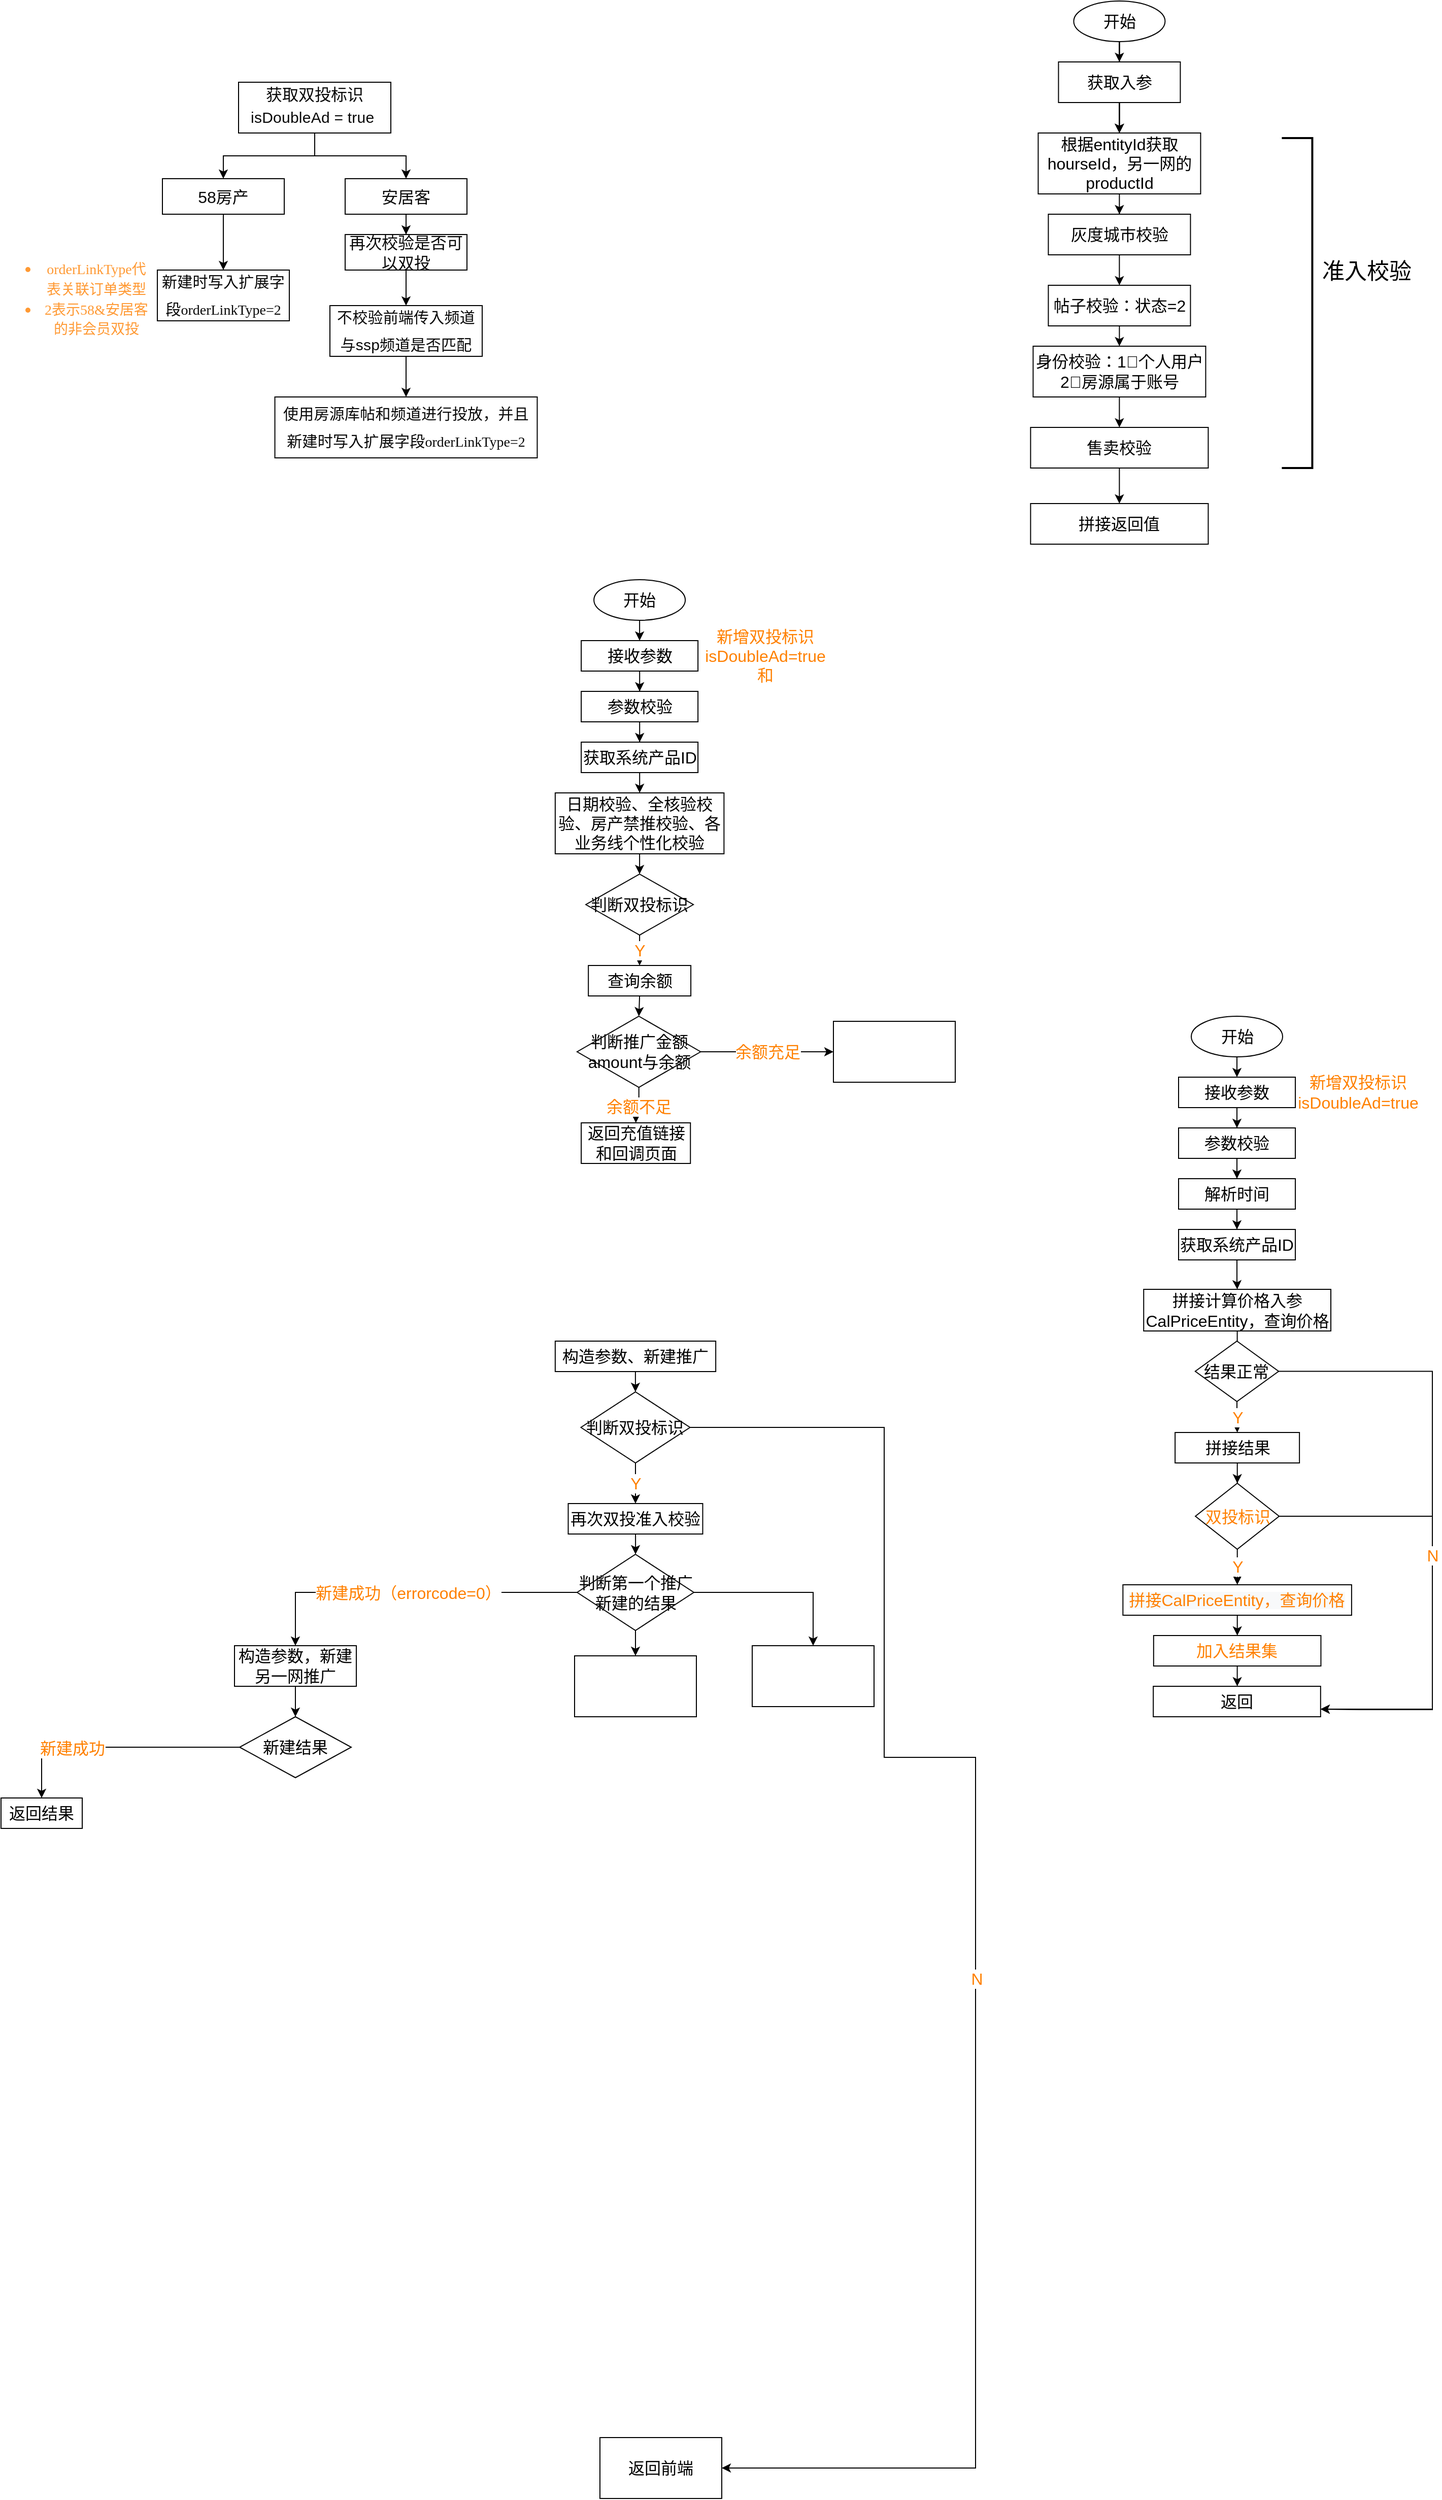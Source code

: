<mxfile version="13.11.0" type="github">
  <diagram id="C5RBs43oDa-KdzZeNtuy" name="Page-1">
    <mxGraphModel dx="1426" dy="1963" grid="1" gridSize="10" guides="1" tooltips="1" connect="1" arrows="1" fold="1" page="1" pageScale="1" pageWidth="827" pageHeight="1169" math="0" shadow="0">
      <root>
        <mxCell id="WIyWlLk6GJQsqaUBKTNV-0" />
        <mxCell id="WIyWlLk6GJQsqaUBKTNV-1" parent="WIyWlLk6GJQsqaUBKTNV-0" />
        <mxCell id="F3GTpwNgJHVxENjnozcX-8" value="" style="edgeStyle=orthogonalEdgeStyle;rounded=0;orthogonalLoop=1;jettySize=auto;html=1;fontSize=16;" edge="1" parent="WIyWlLk6GJQsqaUBKTNV-1" source="F3GTpwNgJHVxENjnozcX-9" target="F3GTpwNgJHVxENjnozcX-11">
          <mxGeometry relative="1" as="geometry" />
        </mxCell>
        <mxCell id="F3GTpwNgJHVxENjnozcX-16" value="" style="edgeStyle=orthogonalEdgeStyle;rounded=0;orthogonalLoop=1;jettySize=auto;html=1;" edge="1" parent="WIyWlLk6GJQsqaUBKTNV-1" source="F3GTpwNgJHVxENjnozcX-9" target="F3GTpwNgJHVxENjnozcX-13">
          <mxGeometry relative="1" as="geometry" />
        </mxCell>
        <mxCell id="F3GTpwNgJHVxENjnozcX-56" value="" style="edgeStyle=orthogonalEdgeStyle;rounded=0;orthogonalLoop=1;jettySize=auto;html=1;fontSize=16;fontColor=#FF9933;" edge="1" parent="WIyWlLk6GJQsqaUBKTNV-1" source="F3GTpwNgJHVxENjnozcX-9" target="F3GTpwNgJHVxENjnozcX-13">
          <mxGeometry relative="1" as="geometry" />
        </mxCell>
        <mxCell id="F3GTpwNgJHVxENjnozcX-9" value="开始" style="ellipse;whiteSpace=wrap;html=1;fontSize=16;" vertex="1" parent="WIyWlLk6GJQsqaUBKTNV-1">
          <mxGeometry x="1206.72" y="-140" width="90" height="40" as="geometry" />
        </mxCell>
        <mxCell id="F3GTpwNgJHVxENjnozcX-10" value="" style="edgeStyle=orthogonalEdgeStyle;rounded=0;orthogonalLoop=1;jettySize=auto;html=1;fontSize=16;" edge="1" parent="WIyWlLk6GJQsqaUBKTNV-1" source="F3GTpwNgJHVxENjnozcX-11" target="F3GTpwNgJHVxENjnozcX-13">
          <mxGeometry relative="1" as="geometry" />
        </mxCell>
        <mxCell id="F3GTpwNgJHVxENjnozcX-11" value="获取入参" style="whiteSpace=wrap;html=1;fontSize=16;" vertex="1" parent="WIyWlLk6GJQsqaUBKTNV-1">
          <mxGeometry x="1191.72" y="-80" width="120" height="40" as="geometry" />
        </mxCell>
        <mxCell id="F3GTpwNgJHVxENjnozcX-58" value="" style="edgeStyle=orthogonalEdgeStyle;rounded=0;orthogonalLoop=1;jettySize=auto;html=1;fontSize=16;fontColor=#FF9933;" edge="1" parent="WIyWlLk6GJQsqaUBKTNV-1" source="F3GTpwNgJHVxENjnozcX-13" target="F3GTpwNgJHVxENjnozcX-57">
          <mxGeometry relative="1" as="geometry" />
        </mxCell>
        <mxCell id="F3GTpwNgJHVxENjnozcX-13" value="根据entityId获取hourseId，另一网的productId" style="whiteSpace=wrap;html=1;fontSize=16;" vertex="1" parent="WIyWlLk6GJQsqaUBKTNV-1">
          <mxGeometry x="1171.72" y="-10" width="160" height="60" as="geometry" />
        </mxCell>
        <mxCell id="F3GTpwNgJHVxENjnozcX-19" style="edgeStyle=orthogonalEdgeStyle;rounded=0;orthogonalLoop=1;jettySize=auto;html=1;exitX=0.5;exitY=1;exitDx=0;exitDy=0;entryX=0.5;entryY=0;entryDx=0;entryDy=0;fontSize=15;" edge="1" parent="WIyWlLk6GJQsqaUBKTNV-1" source="F3GTpwNgJHVxENjnozcX-14" target="F3GTpwNgJHVxENjnozcX-15">
          <mxGeometry relative="1" as="geometry" />
        </mxCell>
        <mxCell id="F3GTpwNgJHVxENjnozcX-14" value="帖子校验：状态=2" style="whiteSpace=wrap;html=1;fontSize=16;" vertex="1" parent="WIyWlLk6GJQsqaUBKTNV-1">
          <mxGeometry x="1181.72" y="140" width="140" height="40" as="geometry" />
        </mxCell>
        <mxCell id="F3GTpwNgJHVxENjnozcX-21" value="" style="edgeStyle=orthogonalEdgeStyle;rounded=0;orthogonalLoop=1;jettySize=auto;html=1;fontSize=15;" edge="1" parent="WIyWlLk6GJQsqaUBKTNV-1" source="F3GTpwNgJHVxENjnozcX-15" target="F3GTpwNgJHVxENjnozcX-20">
          <mxGeometry relative="1" as="geometry" />
        </mxCell>
        <mxCell id="F3GTpwNgJHVxENjnozcX-15" value="身份校验：1⃣️个人用户2⃣️房源属于账号" style="whiteSpace=wrap;html=1;fontSize=16;" vertex="1" parent="WIyWlLk6GJQsqaUBKTNV-1">
          <mxGeometry x="1166.72" y="200" width="170" height="50" as="geometry" />
        </mxCell>
        <mxCell id="F3GTpwNgJHVxENjnozcX-23" value="" style="edgeStyle=orthogonalEdgeStyle;rounded=0;orthogonalLoop=1;jettySize=auto;html=1;fontSize=15;" edge="1" parent="WIyWlLk6GJQsqaUBKTNV-1" source="F3GTpwNgJHVxENjnozcX-20" target="F3GTpwNgJHVxENjnozcX-22">
          <mxGeometry relative="1" as="geometry" />
        </mxCell>
        <mxCell id="F3GTpwNgJHVxENjnozcX-20" value="售卖校验" style="whiteSpace=wrap;html=1;fontSize=16;" vertex="1" parent="WIyWlLk6GJQsqaUBKTNV-1">
          <mxGeometry x="1164.22" y="280" width="175" height="40" as="geometry" />
        </mxCell>
        <mxCell id="F3GTpwNgJHVxENjnozcX-22" value="拼接返回值" style="whiteSpace=wrap;html=1;fontSize=16;" vertex="1" parent="WIyWlLk6GJQsqaUBKTNV-1">
          <mxGeometry x="1164.22" y="355" width="175" height="40" as="geometry" />
        </mxCell>
        <mxCell id="F3GTpwNgJHVxENjnozcX-24" value="" style="strokeWidth=2;html=1;shape=mxgraph.flowchart.annotation_1;align=left;pointerEvents=1;fontSize=15;rotation=-180;" vertex="1" parent="WIyWlLk6GJQsqaUBKTNV-1">
          <mxGeometry x="1411.72" y="-5" width="30" height="325" as="geometry" />
        </mxCell>
        <mxCell id="F3GTpwNgJHVxENjnozcX-25" value="准入校验&lt;br style=&quot;font-size: 22px;&quot;&gt;&lt;font style=&quot;font-size: 22px;&quot;&gt;&lt;br style=&quot;font-size: 22px;&quot;&gt;&lt;/font&gt;" style="text;html=1;strokeColor=none;fillColor=none;align=center;verticalAlign=middle;whiteSpace=wrap;rounded=0;fontSize=22;" vertex="1" parent="WIyWlLk6GJQsqaUBKTNV-1">
          <mxGeometry x="1448.72" y="125" width="93" height="30" as="geometry" />
        </mxCell>
        <mxCell id="F3GTpwNgJHVxENjnozcX-41" value="" style="edgeStyle=orthogonalEdgeStyle;rounded=0;orthogonalLoop=1;jettySize=auto;html=1;fontSize=16;fontColor=#080808;" edge="1" parent="WIyWlLk6GJQsqaUBKTNV-1" source="F3GTpwNgJHVxENjnozcX-28" target="F3GTpwNgJHVxENjnozcX-40">
          <mxGeometry relative="1" as="geometry" />
        </mxCell>
        <mxCell id="F3GTpwNgJHVxENjnozcX-43" style="edgeStyle=orthogonalEdgeStyle;rounded=0;orthogonalLoop=1;jettySize=auto;html=1;exitX=0.5;exitY=1;exitDx=0;exitDy=0;entryX=0.5;entryY=0;entryDx=0;entryDy=0;fontSize=16;fontColor=#080808;" edge="1" parent="WIyWlLk6GJQsqaUBKTNV-1" source="F3GTpwNgJHVxENjnozcX-28" target="F3GTpwNgJHVxENjnozcX-42">
          <mxGeometry relative="1" as="geometry" />
        </mxCell>
        <mxCell id="F3GTpwNgJHVxENjnozcX-28" value="获取双投标识&lt;span style=&quot;font-size: 15px; line-height: 1.74; letter-spacing: 0.008em; outline-style: none; overflow-wrap: break-word;&quot;&gt;isDoubleAd  = true&amp;nbsp;&lt;/span&gt;" style="whiteSpace=wrap;html=1;fontSize=16;fontColor=#080808;" vertex="1" parent="WIyWlLk6GJQsqaUBKTNV-1">
          <mxGeometry x="384" y="-60" width="150" height="50" as="geometry" />
        </mxCell>
        <mxCell id="F3GTpwNgJHVxENjnozcX-53" value="" style="edgeStyle=orthogonalEdgeStyle;rounded=0;orthogonalLoop=1;jettySize=auto;html=1;fontSize=16;fontColor=#080808;" edge="1" parent="WIyWlLk6GJQsqaUBKTNV-1" source="F3GTpwNgJHVxENjnozcX-40" target="F3GTpwNgJHVxENjnozcX-52">
          <mxGeometry relative="1" as="geometry" />
        </mxCell>
        <mxCell id="F3GTpwNgJHVxENjnozcX-40" value="58房产" style="whiteSpace=wrap;html=1;fontSize=16;fontColor=#080808;" vertex="1" parent="WIyWlLk6GJQsqaUBKTNV-1">
          <mxGeometry x="309" y="35" width="120" height="35" as="geometry" />
        </mxCell>
        <mxCell id="F3GTpwNgJHVxENjnozcX-45" value="" style="edgeStyle=orthogonalEdgeStyle;rounded=0;orthogonalLoop=1;jettySize=auto;html=1;fontSize=16;fontColor=#080808;" edge="1" parent="WIyWlLk6GJQsqaUBKTNV-1" source="F3GTpwNgJHVxENjnozcX-42" target="F3GTpwNgJHVxENjnozcX-44">
          <mxGeometry relative="1" as="geometry" />
        </mxCell>
        <mxCell id="F3GTpwNgJHVxENjnozcX-42" value="安居客" style="whiteSpace=wrap;html=1;fontSize=16;fontColor=#080808;" vertex="1" parent="WIyWlLk6GJQsqaUBKTNV-1">
          <mxGeometry x="489" y="35" width="120" height="35" as="geometry" />
        </mxCell>
        <mxCell id="F3GTpwNgJHVxENjnozcX-44" value="再次校验是否可以双投" style="whiteSpace=wrap;html=1;fontSize=16;fontColor=#080808;" vertex="1" parent="WIyWlLk6GJQsqaUBKTNV-1">
          <mxGeometry x="489" y="90" width="120" height="35" as="geometry" />
        </mxCell>
        <mxCell id="F3GTpwNgJHVxENjnozcX-49" value="" style="edgeStyle=orthogonalEdgeStyle;rounded=0;orthogonalLoop=1;jettySize=auto;html=1;fontSize=16;fontColor=#080808;exitX=0.5;exitY=1;exitDx=0;exitDy=0;" edge="1" parent="WIyWlLk6GJQsqaUBKTNV-1" source="F3GTpwNgJHVxENjnozcX-44" target="F3GTpwNgJHVxENjnozcX-48">
          <mxGeometry relative="1" as="geometry">
            <mxPoint x="549" y="190" as="sourcePoint" />
          </mxGeometry>
        </mxCell>
        <mxCell id="F3GTpwNgJHVxENjnozcX-51" value="" style="edgeStyle=orthogonalEdgeStyle;rounded=0;orthogonalLoop=1;jettySize=auto;html=1;fontSize=16;fontColor=#080808;" edge="1" parent="WIyWlLk6GJQsqaUBKTNV-1" source="F3GTpwNgJHVxENjnozcX-48" target="F3GTpwNgJHVxENjnozcX-50">
          <mxGeometry relative="1" as="geometry" />
        </mxCell>
        <mxCell id="F3GTpwNgJHVxENjnozcX-48" value="&lt;span style=&quot;font-size: 15px; line-height: 1.74; letter-spacing: 0.008em; outline-style: none; overflow-wrap: break-word;&quot;&gt;不校验前端传入频道与ssp频道是否匹配&lt;/span&gt;" style="whiteSpace=wrap;html=1;fontSize=16;fontColor=#080808;" vertex="1" parent="WIyWlLk6GJQsqaUBKTNV-1">
          <mxGeometry x="474" y="160" width="150" height="50" as="geometry" />
        </mxCell>
        <mxCell id="F3GTpwNgJHVxENjnozcX-50" value="&lt;span&gt;&lt;span style=&quot;font-size: 15px ; line-height: 1.74 ; letter-spacing: 0.008em ; outline-style: none ; overflow-wrap: break-word&quot;&gt;使用房源库帖和频道进行投放，并且新建时写入扩展字段&lt;/span&gt;&lt;/span&gt;&lt;span lang=&quot;EN-US&quot; style=&quot;font-size: 10.5pt ; font-family: &amp;#34;dengxian&amp;#34;&quot;&gt;orderLinkType=2&lt;/span&gt;&lt;span style=&quot;font-size: medium&quot;&gt;&lt;/span&gt;" style="whiteSpace=wrap;html=1;fontSize=16;fontColor=#080808;" vertex="1" parent="WIyWlLk6GJQsqaUBKTNV-1">
          <mxGeometry x="419.78" y="250" width="258.44" height="60" as="geometry" />
        </mxCell>
        <mxCell id="F3GTpwNgJHVxENjnozcX-52" value="&lt;span style=&quot;font-size: 15px ; line-height: 1.74 ; letter-spacing: 0.008em ; outline-style: none ; overflow-wrap: break-word&quot;&gt;新建时写入扩展字段&lt;/span&gt;&lt;span lang=&quot;EN-US&quot; style=&quot;font-size: 10.5pt ; font-family: &amp;#34;dengxian&amp;#34;&quot;&gt;orderLinkType=2&lt;/span&gt;" style="whiteSpace=wrap;html=1;fontSize=16;fontColor=#080808;" vertex="1" parent="WIyWlLk6GJQsqaUBKTNV-1">
          <mxGeometry x="304" y="125" width="130" height="50" as="geometry" />
        </mxCell>
        <mxCell id="F3GTpwNgJHVxENjnozcX-55" value="&lt;ul&gt;&lt;li&gt;&lt;span lang=&quot;EN-US&quot; style=&quot;font-size: 10.5pt ; font-family: &amp;#34;dengxian&amp;#34;&quot;&gt;orderLinkType代表关联订单类型&lt;/span&gt;&lt;/li&gt;&lt;li&gt;&lt;span lang=&quot;EN-US&quot; style=&quot;font-size: 10.5pt ; font-family: &amp;#34;dengxian&amp;#34;&quot;&gt;2表示&lt;/span&gt;&lt;span style=&quot;font-size: 10.5pt ; font-family: &amp;#34;dengxian&amp;#34;&quot;&gt;&lt;span lang=&quot;EN-US&quot;&gt;58&amp;amp;&lt;/span&gt;安居客的非会员双投&lt;/span&gt;&lt;/li&gt;&lt;/ul&gt;&lt;span style=&quot;font-size: medium&quot;&gt;&lt;/span&gt;" style="text;html=1;strokeColor=none;fillColor=none;align=center;verticalAlign=middle;whiteSpace=wrap;rounded=0;fontSize=16;fontColor=#FF9933;" vertex="1" parent="WIyWlLk6GJQsqaUBKTNV-1">
          <mxGeometry x="149.0" y="110" width="150" height="85" as="geometry" />
        </mxCell>
        <mxCell id="F3GTpwNgJHVxENjnozcX-60" value="" style="edgeStyle=orthogonalEdgeStyle;rounded=0;orthogonalLoop=1;jettySize=auto;html=1;fontSize=16;fontColor=#FF9933;entryX=0.5;entryY=0;entryDx=0;entryDy=0;" edge="1" parent="WIyWlLk6GJQsqaUBKTNV-1" source="F3GTpwNgJHVxENjnozcX-57" target="F3GTpwNgJHVxENjnozcX-14">
          <mxGeometry relative="1" as="geometry">
            <mxPoint x="1252.22" y="140" as="targetPoint" />
          </mxGeometry>
        </mxCell>
        <mxCell id="F3GTpwNgJHVxENjnozcX-57" value="灰度城市校验" style="whiteSpace=wrap;html=1;fontSize=16;" vertex="1" parent="WIyWlLk6GJQsqaUBKTNV-1">
          <mxGeometry x="1181.72" y="70" width="140" height="40" as="geometry" />
        </mxCell>
        <mxCell id="F3GTpwNgJHVxENjnozcX-71" value="" style="edgeStyle=orthogonalEdgeStyle;rounded=0;orthogonalLoop=1;jettySize=auto;html=1;fontSize=16;fontColor=#FF8000;" edge="1" parent="WIyWlLk6GJQsqaUBKTNV-1" source="F3GTpwNgJHVxENjnozcX-66" target="F3GTpwNgJHVxENjnozcX-70">
          <mxGeometry relative="1" as="geometry" />
        </mxCell>
        <mxCell id="F3GTpwNgJHVxENjnozcX-66" value="接收参数" style="rounded=0;whiteSpace=wrap;html=1;fontSize=16;fontColor=#000000;" vertex="1" parent="WIyWlLk6GJQsqaUBKTNV-1">
          <mxGeometry x="721.56" y="490" width="115" height="30" as="geometry" />
        </mxCell>
        <mxCell id="F3GTpwNgJHVxENjnozcX-69" style="edgeStyle=orthogonalEdgeStyle;rounded=0;orthogonalLoop=1;jettySize=auto;html=1;exitX=0.5;exitY=1;exitDx=0;exitDy=0;entryX=0.5;entryY=0;entryDx=0;entryDy=0;fontSize=16;fontColor=#000000;" edge="1" parent="WIyWlLk6GJQsqaUBKTNV-1" source="F3GTpwNgJHVxENjnozcX-67" target="F3GTpwNgJHVxENjnozcX-66">
          <mxGeometry relative="1" as="geometry" />
        </mxCell>
        <mxCell id="F3GTpwNgJHVxENjnozcX-67" value="开始" style="ellipse;whiteSpace=wrap;html=1;fontSize=16;fontColor=#000000;" vertex="1" parent="WIyWlLk6GJQsqaUBKTNV-1">
          <mxGeometry x="734.06" y="430" width="90" height="40" as="geometry" />
        </mxCell>
        <mxCell id="F3GTpwNgJHVxENjnozcX-68" value="新增双投标识isDoubleAd=true和" style="text;html=1;strokeColor=none;fillColor=none;align=center;verticalAlign=middle;whiteSpace=wrap;rounded=0;fontSize=16;fontColor=#FF8000;" vertex="1" parent="WIyWlLk6GJQsqaUBKTNV-1">
          <mxGeometry x="847.5" y="490" width="110" height="30" as="geometry" />
        </mxCell>
        <mxCell id="F3GTpwNgJHVxENjnozcX-73" value="" style="edgeStyle=orthogonalEdgeStyle;rounded=0;orthogonalLoop=1;jettySize=auto;html=1;fontSize=16;fontColor=#FF8000;" edge="1" parent="WIyWlLk6GJQsqaUBKTNV-1" source="F3GTpwNgJHVxENjnozcX-70" target="F3GTpwNgJHVxENjnozcX-72">
          <mxGeometry relative="1" as="geometry" />
        </mxCell>
        <mxCell id="F3GTpwNgJHVxENjnozcX-70" value="参数校验" style="rounded=0;whiteSpace=wrap;html=1;fontSize=16;fontColor=#000000;" vertex="1" parent="WIyWlLk6GJQsqaUBKTNV-1">
          <mxGeometry x="721.56" y="540" width="115" height="30" as="geometry" />
        </mxCell>
        <mxCell id="F3GTpwNgJHVxENjnozcX-75" value="" style="edgeStyle=orthogonalEdgeStyle;rounded=0;orthogonalLoop=1;jettySize=auto;html=1;fontSize=16;fontColor=#FF8000;" edge="1" parent="WIyWlLk6GJQsqaUBKTNV-1" source="F3GTpwNgJHVxENjnozcX-72" target="F3GTpwNgJHVxENjnozcX-74">
          <mxGeometry relative="1" as="geometry" />
        </mxCell>
        <mxCell id="F3GTpwNgJHVxENjnozcX-72" value="获取系统产品ID" style="rounded=0;whiteSpace=wrap;html=1;fontSize=16;fontColor=#000000;" vertex="1" parent="WIyWlLk6GJQsqaUBKTNV-1">
          <mxGeometry x="721.56" y="590" width="115" height="30" as="geometry" />
        </mxCell>
        <mxCell id="F3GTpwNgJHVxENjnozcX-144" value="" style="edgeStyle=orthogonalEdgeStyle;rounded=0;orthogonalLoop=1;jettySize=auto;html=1;fontSize=16;fontColor=#FF8000;" edge="1" parent="WIyWlLk6GJQsqaUBKTNV-1" source="F3GTpwNgJHVxENjnozcX-74" target="F3GTpwNgJHVxENjnozcX-143">
          <mxGeometry relative="1" as="geometry" />
        </mxCell>
        <mxCell id="F3GTpwNgJHVxENjnozcX-74" value="日期校验、全核验校验、房产禁推校验、各业务线个性化校验" style="rounded=0;whiteSpace=wrap;html=1;fontSize=16;fontColor=#000000;" vertex="1" parent="WIyWlLk6GJQsqaUBKTNV-1">
          <mxGeometry x="695.94" y="640" width="166.25" height="60" as="geometry" />
        </mxCell>
        <mxCell id="F3GTpwNgJHVxENjnozcX-81" value="" style="edgeStyle=orthogonalEdgeStyle;rounded=0;orthogonalLoop=1;jettySize=auto;html=1;fontSize=16;fontColor=#FF8000;" edge="1" parent="WIyWlLk6GJQsqaUBKTNV-1" source="F3GTpwNgJHVxENjnozcX-76" target="F3GTpwNgJHVxENjnozcX-80">
          <mxGeometry relative="1" as="geometry" />
        </mxCell>
        <mxCell id="F3GTpwNgJHVxENjnozcX-76" value="构造参数、新建推广" style="rounded=0;whiteSpace=wrap;html=1;fontSize=16;fontColor=#000000;" vertex="1" parent="WIyWlLk6GJQsqaUBKTNV-1">
          <mxGeometry x="695.94" y="1180" width="158.13" height="30" as="geometry" />
        </mxCell>
        <mxCell id="F3GTpwNgJHVxENjnozcX-84" style="edgeStyle=orthogonalEdgeStyle;rounded=0;orthogonalLoop=1;jettySize=auto;html=1;exitX=1;exitY=0.5;exitDx=0;exitDy=0;entryX=1;entryY=0.5;entryDx=0;entryDy=0;fontSize=16;fontColor=#FF8000;" edge="1" parent="WIyWlLk6GJQsqaUBKTNV-1" source="F3GTpwNgJHVxENjnozcX-80" target="F3GTpwNgJHVxENjnozcX-82">
          <mxGeometry relative="1" as="geometry">
            <Array as="points">
              <mxPoint x="1020" y="1265" />
              <mxPoint x="1020" y="1590" />
              <mxPoint x="1110" y="1590" />
              <mxPoint x="1110" y="2290" />
            </Array>
          </mxGeometry>
        </mxCell>
        <mxCell id="F3GTpwNgJHVxENjnozcX-85" value="N" style="edgeLabel;html=1;align=center;verticalAlign=middle;resizable=0;points=[];fontSize=16;fontColor=#FF8000;" vertex="1" connectable="0" parent="F3GTpwNgJHVxENjnozcX-84">
          <mxGeometry x="0.059" y="1" relative="1" as="geometry">
            <mxPoint as="offset" />
          </mxGeometry>
        </mxCell>
        <mxCell id="F3GTpwNgJHVxENjnozcX-87" value="Y" style="edgeStyle=orthogonalEdgeStyle;rounded=0;orthogonalLoop=1;jettySize=auto;html=1;fontSize=16;fontColor=#FF8000;" edge="1" parent="WIyWlLk6GJQsqaUBKTNV-1" source="F3GTpwNgJHVxENjnozcX-80" target="F3GTpwNgJHVxENjnozcX-86">
          <mxGeometry relative="1" as="geometry" />
        </mxCell>
        <mxCell id="F3GTpwNgJHVxENjnozcX-80" value="判断双投标识" style="rhombus;whiteSpace=wrap;html=1;rounded=0;fontSize=16;" vertex="1" parent="WIyWlLk6GJQsqaUBKTNV-1">
          <mxGeometry x="721.26" y="1230" width="107.49" height="70" as="geometry" />
        </mxCell>
        <mxCell id="F3GTpwNgJHVxENjnozcX-82" value="返回前端" style="whiteSpace=wrap;html=1;rounded=0;fontSize=16;" vertex="1" parent="WIyWlLk6GJQsqaUBKTNV-1">
          <mxGeometry x="739.995" y="2260" width="120" height="60" as="geometry" />
        </mxCell>
        <mxCell id="F3GTpwNgJHVxENjnozcX-91" value="" style="edgeStyle=orthogonalEdgeStyle;rounded=0;orthogonalLoop=1;jettySize=auto;html=1;fontSize=16;fontColor=#FF8000;" edge="1" parent="WIyWlLk6GJQsqaUBKTNV-1" source="F3GTpwNgJHVxENjnozcX-86" target="F3GTpwNgJHVxENjnozcX-90">
          <mxGeometry relative="1" as="geometry" />
        </mxCell>
        <mxCell id="F3GTpwNgJHVxENjnozcX-86" value="再次双投准入校验" style="whiteSpace=wrap;html=1;rounded=0;fontSize=16;" vertex="1" parent="WIyWlLk6GJQsqaUBKTNV-1">
          <mxGeometry x="708.75" y="1340" width="132.49" height="30" as="geometry" />
        </mxCell>
        <mxCell id="F3GTpwNgJHVxENjnozcX-93" value="" style="edgeStyle=orthogonalEdgeStyle;rounded=0;orthogonalLoop=1;jettySize=auto;html=1;fontSize=16;fontColor=#FF8000;" edge="1" parent="WIyWlLk6GJQsqaUBKTNV-1" source="F3GTpwNgJHVxENjnozcX-90" target="F3GTpwNgJHVxENjnozcX-92">
          <mxGeometry relative="1" as="geometry" />
        </mxCell>
        <mxCell id="F3GTpwNgJHVxENjnozcX-98" value="新建成功（errorcode=0）" style="edgeLabel;html=1;align=center;verticalAlign=middle;resizable=0;points=[];fontSize=16;fontColor=#FF8000;" vertex="1" connectable="0" parent="F3GTpwNgJHVxENjnozcX-93">
          <mxGeometry x="0.166" y="1" relative="1" as="geometry">
            <mxPoint x="25.5" y="-1" as="offset" />
          </mxGeometry>
        </mxCell>
        <mxCell id="F3GTpwNgJHVxENjnozcX-95" value="" style="edgeStyle=orthogonalEdgeStyle;rounded=0;orthogonalLoop=1;jettySize=auto;html=1;fontSize=16;fontColor=#FF8000;" edge="1" parent="WIyWlLk6GJQsqaUBKTNV-1" source="F3GTpwNgJHVxENjnozcX-90" target="F3GTpwNgJHVxENjnozcX-94">
          <mxGeometry relative="1" as="geometry" />
        </mxCell>
        <mxCell id="F3GTpwNgJHVxENjnozcX-97" value="" style="edgeStyle=orthogonalEdgeStyle;rounded=0;orthogonalLoop=1;jettySize=auto;html=1;fontSize=16;fontColor=#FF8000;" edge="1" parent="WIyWlLk6GJQsqaUBKTNV-1" source="F3GTpwNgJHVxENjnozcX-90" target="F3GTpwNgJHVxENjnozcX-96">
          <mxGeometry relative="1" as="geometry" />
        </mxCell>
        <mxCell id="F3GTpwNgJHVxENjnozcX-90" value="判断第一个推广新建的结果" style="rhombus;whiteSpace=wrap;html=1;rounded=0;fontSize=16;" vertex="1" parent="WIyWlLk6GJQsqaUBKTNV-1">
          <mxGeometry x="717.5" y="1390" width="115.01" height="75" as="geometry" />
        </mxCell>
        <mxCell id="F3GTpwNgJHVxENjnozcX-100" value="" style="edgeStyle=orthogonalEdgeStyle;rounded=0;orthogonalLoop=1;jettySize=auto;html=1;fontSize=16;fontColor=#FF8000;" edge="1" parent="WIyWlLk6GJQsqaUBKTNV-1" source="F3GTpwNgJHVxENjnozcX-92" target="F3GTpwNgJHVxENjnozcX-99">
          <mxGeometry relative="1" as="geometry" />
        </mxCell>
        <mxCell id="F3GTpwNgJHVxENjnozcX-92" value="构造参数，新建另一网推广" style="whiteSpace=wrap;html=1;rounded=0;fontSize=16;" vertex="1" parent="WIyWlLk6GJQsqaUBKTNV-1">
          <mxGeometry x="380" y="1480" width="120" height="40" as="geometry" />
        </mxCell>
        <mxCell id="F3GTpwNgJHVxENjnozcX-94" value="" style="whiteSpace=wrap;html=1;rounded=0;fontSize=16;" vertex="1" parent="WIyWlLk6GJQsqaUBKTNV-1">
          <mxGeometry x="715.005" y="1490" width="120" height="60" as="geometry" />
        </mxCell>
        <mxCell id="F3GTpwNgJHVxENjnozcX-96" value="" style="whiteSpace=wrap;html=1;rounded=0;fontSize=16;" vertex="1" parent="WIyWlLk6GJQsqaUBKTNV-1">
          <mxGeometry x="890.005" y="1480" width="120" height="60" as="geometry" />
        </mxCell>
        <mxCell id="F3GTpwNgJHVxENjnozcX-102" value="" style="edgeStyle=orthogonalEdgeStyle;rounded=0;orthogonalLoop=1;jettySize=auto;html=1;fontSize=16;fontColor=#FF8000;" edge="1" parent="WIyWlLk6GJQsqaUBKTNV-1" source="F3GTpwNgJHVxENjnozcX-99" target="F3GTpwNgJHVxENjnozcX-101">
          <mxGeometry relative="1" as="geometry" />
        </mxCell>
        <mxCell id="F3GTpwNgJHVxENjnozcX-103" value="新建成功" style="edgeLabel;html=1;align=center;verticalAlign=middle;resizable=0;points=[];fontSize=16;fontColor=#FF8000;" vertex="1" connectable="0" parent="F3GTpwNgJHVxENjnozcX-102">
          <mxGeometry x="0.348" y="1" relative="1" as="geometry">
            <mxPoint as="offset" />
          </mxGeometry>
        </mxCell>
        <mxCell id="F3GTpwNgJHVxENjnozcX-99" value="新建结果" style="rhombus;whiteSpace=wrap;html=1;rounded=0;fontSize=16;" vertex="1" parent="WIyWlLk6GJQsqaUBKTNV-1">
          <mxGeometry x="385" y="1550" width="110" height="60" as="geometry" />
        </mxCell>
        <mxCell id="F3GTpwNgJHVxENjnozcX-101" value="返回结果" style="whiteSpace=wrap;html=1;rounded=0;fontSize=16;" vertex="1" parent="WIyWlLk6GJQsqaUBKTNV-1">
          <mxGeometry x="150" y="1630" width="80" height="30" as="geometry" />
        </mxCell>
        <mxCell id="F3GTpwNgJHVxENjnozcX-108" value="" style="edgeStyle=orthogonalEdgeStyle;rounded=0;orthogonalLoop=1;jettySize=auto;html=1;fontSize=16;fontColor=#FF8000;" edge="1" parent="WIyWlLk6GJQsqaUBKTNV-1" source="F3GTpwNgJHVxENjnozcX-109" target="F3GTpwNgJHVxENjnozcX-114">
          <mxGeometry relative="1" as="geometry" />
        </mxCell>
        <mxCell id="F3GTpwNgJHVxENjnozcX-109" value="接收参数" style="rounded=0;whiteSpace=wrap;html=1;fontSize=16;fontColor=#000000;" vertex="1" parent="WIyWlLk6GJQsqaUBKTNV-1">
          <mxGeometry x="1310" y="920" width="115" height="30" as="geometry" />
        </mxCell>
        <mxCell id="F3GTpwNgJHVxENjnozcX-110" style="edgeStyle=orthogonalEdgeStyle;rounded=0;orthogonalLoop=1;jettySize=auto;html=1;exitX=0.5;exitY=1;exitDx=0;exitDy=0;entryX=0.5;entryY=0;entryDx=0;entryDy=0;fontSize=16;fontColor=#000000;" edge="1" parent="WIyWlLk6GJQsqaUBKTNV-1" source="F3GTpwNgJHVxENjnozcX-111" target="F3GTpwNgJHVxENjnozcX-109">
          <mxGeometry relative="1" as="geometry" />
        </mxCell>
        <mxCell id="F3GTpwNgJHVxENjnozcX-111" value="开始" style="ellipse;whiteSpace=wrap;html=1;fontSize=16;fontColor=#000000;" vertex="1" parent="WIyWlLk6GJQsqaUBKTNV-1">
          <mxGeometry x="1322.5" y="860" width="90" height="40" as="geometry" />
        </mxCell>
        <mxCell id="F3GTpwNgJHVxENjnozcX-112" value="新增双投标识isDoubleAd=true" style="text;html=1;strokeColor=none;fillColor=none;align=center;verticalAlign=middle;whiteSpace=wrap;rounded=0;fontSize=16;fontColor=#FF8000;" vertex="1" parent="WIyWlLk6GJQsqaUBKTNV-1">
          <mxGeometry x="1431.72" y="920" width="110" height="30" as="geometry" />
        </mxCell>
        <mxCell id="F3GTpwNgJHVxENjnozcX-113" value="" style="edgeStyle=orthogonalEdgeStyle;rounded=0;orthogonalLoop=1;jettySize=auto;html=1;fontSize=16;fontColor=#FF8000;" edge="1" parent="WIyWlLk6GJQsqaUBKTNV-1" source="F3GTpwNgJHVxENjnozcX-114" target="F3GTpwNgJHVxENjnozcX-115">
          <mxGeometry relative="1" as="geometry" />
        </mxCell>
        <mxCell id="F3GTpwNgJHVxENjnozcX-114" value="参数校验" style="rounded=0;whiteSpace=wrap;html=1;fontSize=16;fontColor=#000000;" vertex="1" parent="WIyWlLk6GJQsqaUBKTNV-1">
          <mxGeometry x="1310" y="970" width="115" height="30" as="geometry" />
        </mxCell>
        <mxCell id="F3GTpwNgJHVxENjnozcX-117" value="" style="edgeStyle=orthogonalEdgeStyle;rounded=0;orthogonalLoop=1;jettySize=auto;html=1;fontSize=16;fontColor=#FF8000;" edge="1" parent="WIyWlLk6GJQsqaUBKTNV-1" source="F3GTpwNgJHVxENjnozcX-115" target="F3GTpwNgJHVxENjnozcX-116">
          <mxGeometry relative="1" as="geometry" />
        </mxCell>
        <mxCell id="F3GTpwNgJHVxENjnozcX-115" value="解析时间" style="rounded=0;whiteSpace=wrap;html=1;fontSize=16;fontColor=#000000;" vertex="1" parent="WIyWlLk6GJQsqaUBKTNV-1">
          <mxGeometry x="1310" y="1020" width="115" height="30" as="geometry" />
        </mxCell>
        <mxCell id="F3GTpwNgJHVxENjnozcX-119" value="" style="edgeStyle=orthogonalEdgeStyle;rounded=0;orthogonalLoop=1;jettySize=auto;html=1;fontSize=16;fontColor=#FF8000;" edge="1" parent="WIyWlLk6GJQsqaUBKTNV-1" source="F3GTpwNgJHVxENjnozcX-116" target="F3GTpwNgJHVxENjnozcX-118">
          <mxGeometry relative="1" as="geometry" />
        </mxCell>
        <mxCell id="F3GTpwNgJHVxENjnozcX-116" value="获取系统产品ID" style="rounded=0;whiteSpace=wrap;html=1;fontSize=16;fontColor=#000000;" vertex="1" parent="WIyWlLk6GJQsqaUBKTNV-1">
          <mxGeometry x="1310" y="1070" width="115" height="30" as="geometry" />
        </mxCell>
        <mxCell id="F3GTpwNgJHVxENjnozcX-121" value="" style="edgeStyle=orthogonalEdgeStyle;rounded=0;orthogonalLoop=1;jettySize=auto;html=1;fontSize=16;fontColor=#FF8000;" edge="1" parent="WIyWlLk6GJQsqaUBKTNV-1" source="F3GTpwNgJHVxENjnozcX-118" target="F3GTpwNgJHVxENjnozcX-120">
          <mxGeometry relative="1" as="geometry" />
        </mxCell>
        <mxCell id="F3GTpwNgJHVxENjnozcX-118" value="拼接计算价格入参CalPriceEntity，查询价格" style="rounded=0;whiteSpace=wrap;html=1;fontSize=16;fontColor=#000000;" vertex="1" parent="WIyWlLk6GJQsqaUBKTNV-1">
          <mxGeometry x="1275.63" y="1129" width="184.37" height="41" as="geometry" />
        </mxCell>
        <mxCell id="F3GTpwNgJHVxENjnozcX-125" value="Y" style="edgeStyle=orthogonalEdgeStyle;rounded=0;orthogonalLoop=1;jettySize=auto;html=1;fontSize=16;fontColor=#FF8000;" edge="1" parent="WIyWlLk6GJQsqaUBKTNV-1" source="F3GTpwNgJHVxENjnozcX-120" target="F3GTpwNgJHVxENjnozcX-124">
          <mxGeometry relative="1" as="geometry" />
        </mxCell>
        <mxCell id="F3GTpwNgJHVxENjnozcX-136" value="" style="edgeStyle=orthogonalEdgeStyle;rounded=0;orthogonalLoop=1;jettySize=auto;html=1;exitX=1;exitY=0.5;exitDx=0;exitDy=0;entryX=1;entryY=0.75;entryDx=0;entryDy=0;fontSize=16;fontColor=#FF8000;" edge="1" parent="WIyWlLk6GJQsqaUBKTNV-1" source="F3GTpwNgJHVxENjnozcX-120" target="F3GTpwNgJHVxENjnozcX-134">
          <mxGeometry relative="1" as="geometry">
            <Array as="points">
              <mxPoint x="1560" y="1210" />
              <mxPoint x="1560" y="1543" />
              <mxPoint x="1490" y="1543" />
            </Array>
          </mxGeometry>
        </mxCell>
        <mxCell id="F3GTpwNgJHVxENjnozcX-120" value="结果正常" style="rhombus;whiteSpace=wrap;html=1;rounded=0;fontSize=16;" vertex="1" parent="WIyWlLk6GJQsqaUBKTNV-1">
          <mxGeometry x="1326.41" y="1180" width="82.18" height="59.5" as="geometry" />
        </mxCell>
        <mxCell id="F3GTpwNgJHVxENjnozcX-127" value="" style="edgeStyle=orthogonalEdgeStyle;rounded=0;orthogonalLoop=1;jettySize=auto;html=1;fontSize=16;fontColor=#FF8000;" edge="1" parent="WIyWlLk6GJQsqaUBKTNV-1" source="F3GTpwNgJHVxENjnozcX-124" target="F3GTpwNgJHVxENjnozcX-126">
          <mxGeometry relative="1" as="geometry" />
        </mxCell>
        <mxCell id="F3GTpwNgJHVxENjnozcX-124" value="拼接结果" style="whiteSpace=wrap;html=1;rounded=0;fontSize=16;" vertex="1" parent="WIyWlLk6GJQsqaUBKTNV-1">
          <mxGeometry x="1306.57" y="1270" width="122.5" height="30" as="geometry" />
        </mxCell>
        <mxCell id="F3GTpwNgJHVxENjnozcX-130" value="Y" style="edgeStyle=orthogonalEdgeStyle;rounded=0;orthogonalLoop=1;jettySize=auto;html=1;fontSize=16;fontColor=#FF8000;" edge="1" parent="WIyWlLk6GJQsqaUBKTNV-1" source="F3GTpwNgJHVxENjnozcX-126" target="F3GTpwNgJHVxENjnozcX-129">
          <mxGeometry relative="1" as="geometry" />
        </mxCell>
        <mxCell id="F3GTpwNgJHVxENjnozcX-137" style="edgeStyle=orthogonalEdgeStyle;rounded=0;orthogonalLoop=1;jettySize=auto;html=1;exitX=1;exitY=0.5;exitDx=0;exitDy=0;entryX=1;entryY=0.75;entryDx=0;entryDy=0;fontSize=16;fontColor=#FF8000;" edge="1" parent="WIyWlLk6GJQsqaUBKTNV-1" source="F3GTpwNgJHVxENjnozcX-126" target="F3GTpwNgJHVxENjnozcX-134">
          <mxGeometry relative="1" as="geometry">
            <Array as="points">
              <mxPoint x="1560" y="1353" />
              <mxPoint x="1560" y="1543" />
            </Array>
          </mxGeometry>
        </mxCell>
        <mxCell id="F3GTpwNgJHVxENjnozcX-138" value="N" style="edgeLabel;html=1;align=center;verticalAlign=middle;resizable=0;points=[];fontSize=16;fontColor=#FF8000;" vertex="1" connectable="0" parent="F3GTpwNgJHVxENjnozcX-137">
          <mxGeometry x="-0.306" y="2" relative="1" as="geometry">
            <mxPoint x="-2" y="32.43" as="offset" />
          </mxGeometry>
        </mxCell>
        <mxCell id="F3GTpwNgJHVxENjnozcX-126" value="双投标识" style="rhombus;whiteSpace=wrap;html=1;rounded=0;fontSize=16;fontColor=#FF8000;" vertex="1" parent="WIyWlLk6GJQsqaUBKTNV-1">
          <mxGeometry x="1326.57" y="1320" width="82.5" height="65" as="geometry" />
        </mxCell>
        <mxCell id="F3GTpwNgJHVxENjnozcX-133" value="" style="edgeStyle=orthogonalEdgeStyle;rounded=0;orthogonalLoop=1;jettySize=auto;html=1;fontSize=16;fontColor=#FF8000;" edge="1" parent="WIyWlLk6GJQsqaUBKTNV-1" source="F3GTpwNgJHVxENjnozcX-129" target="F3GTpwNgJHVxENjnozcX-132">
          <mxGeometry relative="1" as="geometry" />
        </mxCell>
        <mxCell id="F3GTpwNgJHVxENjnozcX-129" value="&lt;span style=&quot;font-family: helvetica; font-size: 16px; font-style: normal; font-weight: 400; letter-spacing: normal; text-align: center; text-indent: 0px; text-transform: none; word-spacing: 0px; background-color: rgb(248, 249, 250); display: inline; float: none;&quot;&gt;拼接CalPriceEntity，查询价格&lt;/span&gt;" style="whiteSpace=wrap;html=1;rounded=0;fontSize=16;fontColor=#FF8000;" vertex="1" parent="WIyWlLk6GJQsqaUBKTNV-1">
          <mxGeometry x="1255.19" y="1420" width="225.25" height="30" as="geometry" />
        </mxCell>
        <mxCell id="F3GTpwNgJHVxENjnozcX-135" value="" style="edgeStyle=orthogonalEdgeStyle;rounded=0;orthogonalLoop=1;jettySize=auto;html=1;fontSize=16;fontColor=#FF8000;" edge="1" parent="WIyWlLk6GJQsqaUBKTNV-1" source="F3GTpwNgJHVxENjnozcX-132" target="F3GTpwNgJHVxENjnozcX-134">
          <mxGeometry relative="1" as="geometry" />
        </mxCell>
        <mxCell id="F3GTpwNgJHVxENjnozcX-132" value="&lt;font face=&quot;helvetica&quot;&gt;加入结果集&lt;/font&gt;" style="whiteSpace=wrap;html=1;rounded=0;fontSize=16;fontColor=#FF8000;" vertex="1" parent="WIyWlLk6GJQsqaUBKTNV-1">
          <mxGeometry x="1285.41" y="1470" width="164.81" height="30" as="geometry" />
        </mxCell>
        <mxCell id="F3GTpwNgJHVxENjnozcX-134" value="&lt;font face=&quot;helvetica&quot;&gt;返回&lt;/font&gt;" style="whiteSpace=wrap;html=1;rounded=0;fontSize=16;" vertex="1" parent="WIyWlLk6GJQsqaUBKTNV-1">
          <mxGeometry x="1285.09" y="1520" width="164.81" height="30" as="geometry" />
        </mxCell>
        <mxCell id="F3GTpwNgJHVxENjnozcX-155" value="Y" style="edgeStyle=orthogonalEdgeStyle;rounded=0;orthogonalLoop=1;jettySize=auto;html=1;fontSize=16;fontColor=#FF8000;" edge="1" parent="WIyWlLk6GJQsqaUBKTNV-1" source="F3GTpwNgJHVxENjnozcX-143" target="F3GTpwNgJHVxENjnozcX-154">
          <mxGeometry relative="1" as="geometry" />
        </mxCell>
        <mxCell id="F3GTpwNgJHVxENjnozcX-143" value="判断双投标识" style="rhombus;whiteSpace=wrap;html=1;rounded=0;fontSize=16;" vertex="1" parent="WIyWlLk6GJQsqaUBKTNV-1">
          <mxGeometry x="726.09" y="720" width="105.94" height="60" as="geometry" />
        </mxCell>
        <mxCell id="F3GTpwNgJHVxENjnozcX-158" value="余额不足" style="edgeStyle=orthogonalEdgeStyle;rounded=0;orthogonalLoop=1;jettySize=auto;html=1;fontSize=16;fontColor=#FF8000;" edge="1" parent="WIyWlLk6GJQsqaUBKTNV-1" source="F3GTpwNgJHVxENjnozcX-145" target="F3GTpwNgJHVxENjnozcX-157">
          <mxGeometry relative="1" as="geometry" />
        </mxCell>
        <mxCell id="F3GTpwNgJHVxENjnozcX-160" value="" style="edgeStyle=orthogonalEdgeStyle;rounded=0;orthogonalLoop=1;jettySize=auto;html=1;fontSize=16;fontColor=#FF8000;" edge="1" parent="WIyWlLk6GJQsqaUBKTNV-1" source="F3GTpwNgJHVxENjnozcX-145" target="F3GTpwNgJHVxENjnozcX-159">
          <mxGeometry relative="1" as="geometry" />
        </mxCell>
        <mxCell id="F3GTpwNgJHVxENjnozcX-161" value="余额充足" style="edgeLabel;html=1;align=center;verticalAlign=middle;resizable=0;points=[];fontSize=16;fontColor=#FF8000;" vertex="1" connectable="0" parent="F3GTpwNgJHVxENjnozcX-160">
          <mxGeometry x="0.33" y="-4" relative="1" as="geometry">
            <mxPoint x="-21.72" y="-4" as="offset" />
          </mxGeometry>
        </mxCell>
        <mxCell id="F3GTpwNgJHVxENjnozcX-145" value="判断推广金额amount与余额" style="rhombus;whiteSpace=wrap;html=1;rounded=0;fontSize=16;" vertex="1" parent="WIyWlLk6GJQsqaUBKTNV-1">
          <mxGeometry x="717.5" y="860" width="121.72" height="70" as="geometry" />
        </mxCell>
        <mxCell id="F3GTpwNgJHVxENjnozcX-156" style="edgeStyle=orthogonalEdgeStyle;rounded=0;orthogonalLoop=1;jettySize=auto;html=1;exitX=0.5;exitY=1;exitDx=0;exitDy=0;entryX=0.5;entryY=0;entryDx=0;entryDy=0;fontSize=16;fontColor=#FF8000;" edge="1" parent="WIyWlLk6GJQsqaUBKTNV-1" source="F3GTpwNgJHVxENjnozcX-154" target="F3GTpwNgJHVxENjnozcX-145">
          <mxGeometry relative="1" as="geometry" />
        </mxCell>
        <mxCell id="F3GTpwNgJHVxENjnozcX-154" value="查询余额" style="whiteSpace=wrap;html=1;rounded=0;fontSize=16;" vertex="1" parent="WIyWlLk6GJQsqaUBKTNV-1">
          <mxGeometry x="728.6" y="810" width="100.94" height="30" as="geometry" />
        </mxCell>
        <mxCell id="F3GTpwNgJHVxENjnozcX-157" value="返回充值链接和回调页面" style="whiteSpace=wrap;html=1;rounded=0;fontSize=16;" vertex="1" parent="WIyWlLk6GJQsqaUBKTNV-1">
          <mxGeometry x="721.56" y="965" width="107.57" height="40" as="geometry" />
        </mxCell>
        <mxCell id="F3GTpwNgJHVxENjnozcX-159" value="" style="whiteSpace=wrap;html=1;rounded=0;fontSize=16;" vertex="1" parent="WIyWlLk6GJQsqaUBKTNV-1">
          <mxGeometry x="970" y="865" width="120" height="60" as="geometry" />
        </mxCell>
      </root>
    </mxGraphModel>
  </diagram>
</mxfile>

